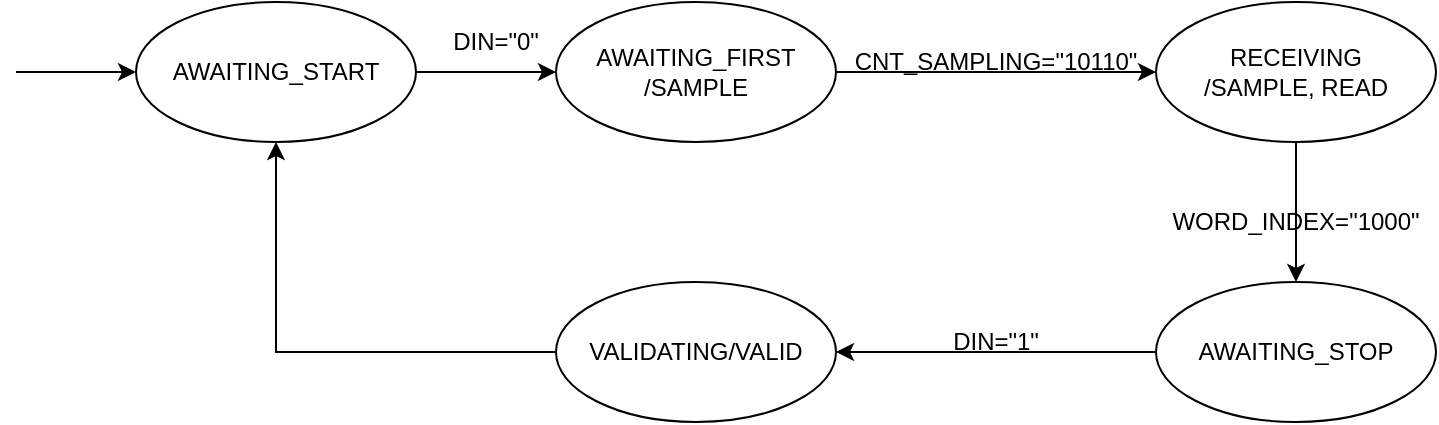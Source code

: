 <mxfile version="14.6.11" type="device"><diagram id="KW_GdKo0XqNL4fkBfEz1" name="Page-1"><mxGraphModel dx="544" dy="945" grid="1" gridSize="10" guides="1" tooltips="1" connect="1" arrows="1" fold="1" page="1" pageScale="1" pageWidth="827" pageHeight="1169" math="0" shadow="0"><root><mxCell id="0"/><mxCell id="1" parent="0"/><mxCell id="S443-EM_1Qc0Tb0LcUfQ-4" style="edgeStyle=orthogonalEdgeStyle;rounded=0;orthogonalLoop=1;jettySize=auto;html=1;entryX=0;entryY=0.5;entryDx=0;entryDy=0;startArrow=none;startFill=0;" edge="1" parent="1" source="S443-EM_1Qc0Tb0LcUfQ-1" target="S443-EM_1Qc0Tb0LcUfQ-3"><mxGeometry relative="1" as="geometry"/></mxCell><mxCell id="S443-EM_1Qc0Tb0LcUfQ-1" value="AWAITING_START" style="ellipse;whiteSpace=wrap;html=1;" vertex="1" parent="1"><mxGeometry x="80" y="160" width="140" height="70" as="geometry"/></mxCell><mxCell id="S443-EM_1Qc0Tb0LcUfQ-2" value="" style="endArrow=classic;startArrow=none;html=1;entryX=0;entryY=0.5;entryDx=0;entryDy=0;startFill=0;" edge="1" parent="1" target="S443-EM_1Qc0Tb0LcUfQ-1"><mxGeometry width="50" height="50" relative="1" as="geometry"><mxPoint x="20" y="195" as="sourcePoint"/><mxPoint x="200" y="240" as="targetPoint"/></mxGeometry></mxCell><mxCell id="S443-EM_1Qc0Tb0LcUfQ-8" style="edgeStyle=orthogonalEdgeStyle;rounded=0;orthogonalLoop=1;jettySize=auto;html=1;startArrow=none;startFill=0;" edge="1" parent="1" source="S443-EM_1Qc0Tb0LcUfQ-3" target="S443-EM_1Qc0Tb0LcUfQ-7"><mxGeometry relative="1" as="geometry"/></mxCell><mxCell id="S443-EM_1Qc0Tb0LcUfQ-3" value="&lt;div&gt;AWAITING_FIRST&lt;/div&gt;&lt;div&gt;/SAMPLE&lt;/div&gt;" style="ellipse;whiteSpace=wrap;html=1;" vertex="1" parent="1"><mxGeometry x="290" y="160" width="140" height="70" as="geometry"/></mxCell><mxCell id="S443-EM_1Qc0Tb0LcUfQ-11" style="edgeStyle=orthogonalEdgeStyle;rounded=0;orthogonalLoop=1;jettySize=auto;html=1;entryX=0.5;entryY=0;entryDx=0;entryDy=0;startArrow=none;startFill=0;" edge="1" parent="1" source="S443-EM_1Qc0Tb0LcUfQ-7" target="S443-EM_1Qc0Tb0LcUfQ-9"><mxGeometry relative="1" as="geometry"/></mxCell><mxCell id="S443-EM_1Qc0Tb0LcUfQ-7" value="&lt;div&gt;RECEIVING&lt;/div&gt;&lt;div&gt;/SAMPLE, READ&lt;/div&gt;" style="ellipse;whiteSpace=wrap;html=1;" vertex="1" parent="1"><mxGeometry x="590" y="160" width="140" height="70" as="geometry"/></mxCell><mxCell id="S443-EM_1Qc0Tb0LcUfQ-12" style="edgeStyle=orthogonalEdgeStyle;rounded=0;orthogonalLoop=1;jettySize=auto;html=1;startArrow=none;startFill=0;" edge="1" parent="1" source="S443-EM_1Qc0Tb0LcUfQ-9" target="S443-EM_1Qc0Tb0LcUfQ-10"><mxGeometry relative="1" as="geometry"/></mxCell><mxCell id="S443-EM_1Qc0Tb0LcUfQ-9" value="&lt;div&gt;AWAITING_STOP&lt;/div&gt;" style="ellipse;whiteSpace=wrap;html=1;" vertex="1" parent="1"><mxGeometry x="590" y="300" width="140" height="70" as="geometry"/></mxCell><mxCell id="S443-EM_1Qc0Tb0LcUfQ-13" style="edgeStyle=orthogonalEdgeStyle;rounded=0;orthogonalLoop=1;jettySize=auto;html=1;exitX=0;exitY=0.5;exitDx=0;exitDy=0;startArrow=none;startFill=0;entryX=0.5;entryY=1;entryDx=0;entryDy=0;" edge="1" parent="1" source="S443-EM_1Qc0Tb0LcUfQ-10" target="S443-EM_1Qc0Tb0LcUfQ-1"><mxGeometry relative="1" as="geometry"><mxPoint x="160" y="335" as="targetPoint"/></mxGeometry></mxCell><mxCell id="S443-EM_1Qc0Tb0LcUfQ-10" value="VALIDATING/VALID" style="ellipse;whiteSpace=wrap;html=1;" vertex="1" parent="1"><mxGeometry x="290" y="300" width="140" height="70" as="geometry"/></mxCell><mxCell id="S443-EM_1Qc0Tb0LcUfQ-15" value="DIN=&quot;0&quot;" style="text;html=1;strokeColor=none;fillColor=none;align=center;verticalAlign=middle;whiteSpace=wrap;rounded=0;" vertex="1" parent="1"><mxGeometry x="220" y="170" width="80" height="20" as="geometry"/></mxCell><mxCell id="S443-EM_1Qc0Tb0LcUfQ-16" value="CNT_SAMPLING=&quot;10110&quot;" style="text;html=1;strokeColor=none;fillColor=none;align=center;verticalAlign=middle;whiteSpace=wrap;rounded=0;" vertex="1" parent="1"><mxGeometry x="470" y="180" width="80" height="20" as="geometry"/></mxCell><mxCell id="S443-EM_1Qc0Tb0LcUfQ-17" value="WORD_INDEX=&quot;1000&quot;" style="text;html=1;strokeColor=none;fillColor=none;align=center;verticalAlign=middle;whiteSpace=wrap;rounded=0;" vertex="1" parent="1"><mxGeometry x="620" y="260" width="80" height="20" as="geometry"/></mxCell><mxCell id="S443-EM_1Qc0Tb0LcUfQ-19" value="DIN=&quot;1&quot;" style="text;html=1;strokeColor=none;fillColor=none;align=center;verticalAlign=middle;whiteSpace=wrap;rounded=0;" vertex="1" parent="1"><mxGeometry x="470" y="320" width="80" height="20" as="geometry"/></mxCell></root></mxGraphModel></diagram></mxfile>
